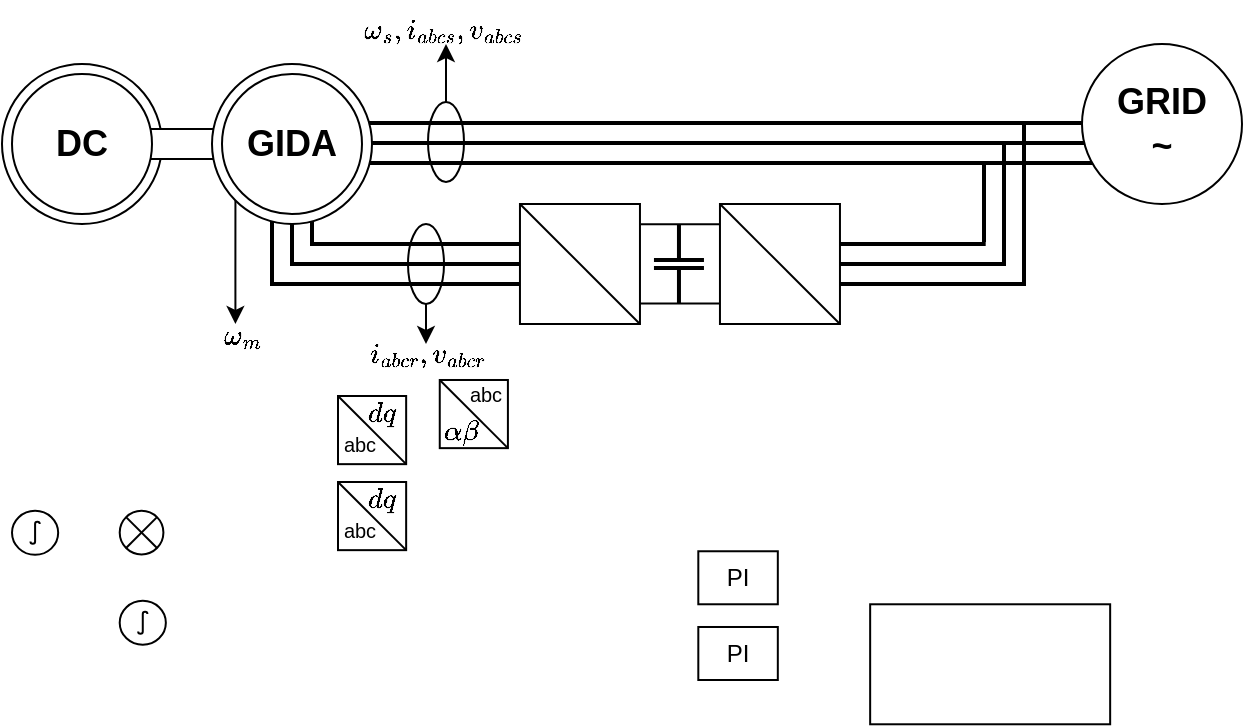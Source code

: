<mxfile version="24.3.1" type="github">
  <diagram name="Página-1" id="I1N_2LX5mgsxKJud5I9W">
    <mxGraphModel dx="839" dy="485" grid="1" gridSize="10" guides="1" tooltips="1" connect="1" arrows="1" fold="1" page="1" pageScale="1" pageWidth="827" pageHeight="1169" math="1" shadow="0">
      <root>
        <mxCell id="0" />
        <mxCell id="1" parent="0" />
        <mxCell id="xOHgtGZR5Rzq2IbuNZQh-37" value="" style="endArrow=none;html=1;rounded=0;strokeWidth=2;" edge="1" parent="1">
          <mxGeometry width="50" height="50" relative="1" as="geometry">
            <mxPoint x="521" y="130" as="sourcePoint" />
            <mxPoint x="521" y="169" as="targetPoint" />
          </mxGeometry>
        </mxCell>
        <mxCell id="xOHgtGZR5Rzq2IbuNZQh-38" value="" style="endArrow=none;html=1;rounded=0;strokeWidth=2;" edge="1" parent="1">
          <mxGeometry width="50" height="50" relative="1" as="geometry">
            <mxPoint x="531" y="120" as="sourcePoint" />
            <mxPoint x="531" y="181" as="targetPoint" />
          </mxGeometry>
        </mxCell>
        <mxCell id="xOHgtGZR5Rzq2IbuNZQh-39" value="" style="endArrow=none;html=1;rounded=0;strokeWidth=2;" edge="1" parent="1">
          <mxGeometry width="50" height="50" relative="1" as="geometry">
            <mxPoint x="541" y="110" as="sourcePoint" />
            <mxPoint x="541" y="190" as="targetPoint" />
          </mxGeometry>
        </mxCell>
        <mxCell id="xOHgtGZR5Rzq2IbuNZQh-43" value="" style="ellipse;whiteSpace=wrap;html=1;aspect=fixed;" vertex="1" parent="1">
          <mxGeometry x="30" y="80" width="80" height="80" as="geometry" />
        </mxCell>
        <mxCell id="xOHgtGZR5Rzq2IbuNZQh-44" value="" style="shape=process;whiteSpace=wrap;html=1;backgroundOutline=1;" vertex="1" parent="1">
          <mxGeometry x="100" y="112.5" width="40" height="15" as="geometry" />
        </mxCell>
        <mxCell id="xOHgtGZR5Rzq2IbuNZQh-45" value="DC" style="ellipse;whiteSpace=wrap;html=1;aspect=fixed;fontSize=18;fontStyle=1" vertex="1" parent="1">
          <mxGeometry x="35" y="85" width="70" height="70" as="geometry" />
        </mxCell>
        <mxCell id="xOHgtGZR5Rzq2IbuNZQh-9" value="" style="endArrow=none;html=1;rounded=0;strokeWidth=2;" edge="1" parent="1">
          <mxGeometry width="50" height="50" relative="1" as="geometry">
            <mxPoint x="185" y="120" as="sourcePoint" />
            <mxPoint x="185" y="170" as="targetPoint" />
          </mxGeometry>
        </mxCell>
        <mxCell id="xOHgtGZR5Rzq2IbuNZQh-10" value="" style="endArrow=none;html=1;rounded=0;strokeWidth=2;" edge="1" parent="1">
          <mxGeometry width="50" height="50" relative="1" as="geometry">
            <mxPoint x="175" y="120" as="sourcePoint" />
            <mxPoint x="175" y="180" as="targetPoint" />
          </mxGeometry>
        </mxCell>
        <mxCell id="xOHgtGZR5Rzq2IbuNZQh-11" value="" style="endArrow=none;html=1;rounded=0;strokeWidth=2;" edge="1" parent="1">
          <mxGeometry width="50" height="50" relative="1" as="geometry">
            <mxPoint x="165" y="120" as="sourcePoint" />
            <mxPoint x="165" y="190" as="targetPoint" />
          </mxGeometry>
        </mxCell>
        <mxCell id="xOHgtGZR5Rzq2IbuNZQh-112" value="" style="group" vertex="1" connectable="0" parent="1">
          <mxGeometry x="210" y="109.5" width="400" height="20" as="geometry" />
        </mxCell>
        <mxCell id="xOHgtGZR5Rzq2IbuNZQh-3" value="" style="endArrow=none;html=1;rounded=0;strokeWidth=2;" edge="1" parent="xOHgtGZR5Rzq2IbuNZQh-112">
          <mxGeometry width="50" height="50" relative="1" as="geometry">
            <mxPoint as="sourcePoint" />
            <mxPoint x="400" as="targetPoint" />
          </mxGeometry>
        </mxCell>
        <mxCell id="xOHgtGZR5Rzq2IbuNZQh-4" value="" style="endArrow=none;html=1;rounded=0;strokeWidth=2;" edge="1" parent="xOHgtGZR5Rzq2IbuNZQh-112">
          <mxGeometry width="50" height="50" relative="1" as="geometry">
            <mxPoint y="10" as="sourcePoint" />
            <mxPoint x="400" y="10" as="targetPoint" />
          </mxGeometry>
        </mxCell>
        <mxCell id="xOHgtGZR5Rzq2IbuNZQh-5" value="" style="endArrow=none;html=1;rounded=0;strokeWidth=2;" edge="1" parent="xOHgtGZR5Rzq2IbuNZQh-112">
          <mxGeometry width="50" height="50" relative="1" as="geometry">
            <mxPoint y="20" as="sourcePoint" />
            <mxPoint x="400" y="20" as="targetPoint" />
          </mxGeometry>
        </mxCell>
        <mxCell id="xOHgtGZR5Rzq2IbuNZQh-7" value="GRID&lt;div style=&quot;font-size: 18px;&quot;&gt;~&lt;/div&gt;" style="ellipse;whiteSpace=wrap;html=1;aspect=fixed;fontSize=18;fontStyle=1" vertex="1" parent="1">
          <mxGeometry x="570" y="70" width="80" height="80" as="geometry" />
        </mxCell>
        <mxCell id="xOHgtGZR5Rzq2IbuNZQh-40" value="" style="endArrow=none;html=1;rounded=0;strokeWidth=2;" edge="1" parent="1">
          <mxGeometry width="50" height="50" relative="1" as="geometry">
            <mxPoint x="521.843" y="170" as="sourcePoint" />
            <mxPoint x="412.831" y="170" as="targetPoint" />
          </mxGeometry>
        </mxCell>
        <mxCell id="xOHgtGZR5Rzq2IbuNZQh-41" value="" style="endArrow=none;html=1;rounded=0;strokeWidth=2;" edge="1" parent="1">
          <mxGeometry width="50" height="50" relative="1" as="geometry">
            <mxPoint x="531" y="180" as="sourcePoint" />
            <mxPoint x="395" y="180" as="targetPoint" />
          </mxGeometry>
        </mxCell>
        <mxCell id="xOHgtGZR5Rzq2IbuNZQh-42" value="" style="endArrow=none;html=1;rounded=0;strokeWidth=2;" edge="1" parent="1">
          <mxGeometry width="50" height="50" relative="1" as="geometry">
            <mxPoint x="542" y="190" as="sourcePoint" />
            <mxPoint x="410" y="190" as="targetPoint" />
          </mxGeometry>
        </mxCell>
        <mxCell id="xOHgtGZR5Rzq2IbuNZQh-113" value="" style="group" vertex="1" connectable="0" parent="1">
          <mxGeometry x="164" y="170" width="156" height="30" as="geometry" />
        </mxCell>
        <mxCell id="xOHgtGZR5Rzq2IbuNZQh-13" value="" style="endArrow=none;html=1;rounded=0;strokeWidth=2;" edge="1" parent="xOHgtGZR5Rzq2IbuNZQh-113">
          <mxGeometry width="50" height="50" relative="1" as="geometry">
            <mxPoint x="20" as="sourcePoint" />
            <mxPoint x="156" as="targetPoint" />
          </mxGeometry>
        </mxCell>
        <mxCell id="xOHgtGZR5Rzq2IbuNZQh-14" value="" style="endArrow=none;html=1;rounded=0;strokeWidth=2;" edge="1" parent="xOHgtGZR5Rzq2IbuNZQh-113">
          <mxGeometry width="50" height="50" relative="1" as="geometry">
            <mxPoint x="10" y="10" as="sourcePoint" />
            <mxPoint x="156" y="10" as="targetPoint" />
          </mxGeometry>
        </mxCell>
        <mxCell id="xOHgtGZR5Rzq2IbuNZQh-15" value="" style="endArrow=none;html=1;rounded=0;strokeWidth=2;" edge="1" parent="xOHgtGZR5Rzq2IbuNZQh-113">
          <mxGeometry width="50" height="50" relative="1" as="geometry">
            <mxPoint y="20" as="sourcePoint" />
            <mxPoint x="156" y="20" as="targetPoint" />
          </mxGeometry>
        </mxCell>
        <mxCell id="xOHgtGZR5Rzq2IbuNZQh-143" style="edgeStyle=orthogonalEdgeStyle;rounded=0;orthogonalLoop=1;jettySize=auto;html=1;exitX=0.5;exitY=1;exitDx=0;exitDy=0;" edge="1" parent="xOHgtGZR5Rzq2IbuNZQh-113" source="xOHgtGZR5Rzq2IbuNZQh-138">
          <mxGeometry relative="1" as="geometry">
            <mxPoint x="78" y="50" as="targetPoint" />
          </mxGeometry>
        </mxCell>
        <mxCell id="xOHgtGZR5Rzq2IbuNZQh-138" value="" style="ellipse;whiteSpace=wrap;html=1;fillColor=none;" vertex="1" parent="xOHgtGZR5Rzq2IbuNZQh-113">
          <mxGeometry x="69" y="-10" width="18" height="40" as="geometry" />
        </mxCell>
        <mxCell id="xOHgtGZR5Rzq2IbuNZQh-87" value="" style="group" vertex="1" connectable="0" parent="1">
          <mxGeometry x="288.98" y="150" width="160" height="60" as="geometry" />
        </mxCell>
        <mxCell id="xOHgtGZR5Rzq2IbuNZQh-24" value="" style="whiteSpace=wrap;html=1;aspect=fixed;" vertex="1" parent="xOHgtGZR5Rzq2IbuNZQh-87">
          <mxGeometry width="60" height="60" as="geometry" />
        </mxCell>
        <mxCell id="xOHgtGZR5Rzq2IbuNZQh-27" value="" style="endArrow=none;html=1;rounded=0;entryX=0;entryY=0;entryDx=0;entryDy=0;exitX=1;exitY=1;exitDx=0;exitDy=0;" edge="1" parent="xOHgtGZR5Rzq2IbuNZQh-87" source="xOHgtGZR5Rzq2IbuNZQh-24" target="xOHgtGZR5Rzq2IbuNZQh-24">
          <mxGeometry width="50" height="50" relative="1" as="geometry">
            <mxPoint x="20" y="20" as="sourcePoint" />
            <mxPoint x="70" y="-30" as="targetPoint" />
          </mxGeometry>
        </mxCell>
        <mxCell id="xOHgtGZR5Rzq2IbuNZQh-29" value="" style="endArrow=none;html=1;rounded=0;entryX=-0.002;entryY=0.169;entryDx=0;entryDy=0;entryPerimeter=0;exitX=1.007;exitY=0.169;exitDx=0;exitDy=0;exitPerimeter=0;" edge="1" parent="xOHgtGZR5Rzq2IbuNZQh-87" source="xOHgtGZR5Rzq2IbuNZQh-24" target="xOHgtGZR5Rzq2IbuNZQh-26">
          <mxGeometry width="50" height="50" relative="1" as="geometry">
            <mxPoint x="20" y="80" as="sourcePoint" />
            <mxPoint x="70" y="30" as="targetPoint" />
          </mxGeometry>
        </mxCell>
        <mxCell id="xOHgtGZR5Rzq2IbuNZQh-30" value="" style="endArrow=none;html=1;rounded=0;entryX=-0.002;entryY=0.169;entryDx=0;entryDy=0;entryPerimeter=0;exitX=1.007;exitY=0.169;exitDx=0;exitDy=0;exitPerimeter=0;" edge="1" parent="xOHgtGZR5Rzq2IbuNZQh-87">
          <mxGeometry width="50" height="50" relative="1" as="geometry">
            <mxPoint x="60" y="49.71" as="sourcePoint" />
            <mxPoint x="100" y="49.71" as="targetPoint" />
          </mxGeometry>
        </mxCell>
        <mxCell id="xOHgtGZR5Rzq2IbuNZQh-34" value="" style="pointerEvents=1;verticalLabelPosition=bottom;shadow=0;dashed=0;align=center;html=1;verticalAlign=top;shape=mxgraph.electrical.capacitors.capacitor_1;strokeWidth=2;rotation=90;" vertex="1" parent="xOHgtGZR5Rzq2IbuNZQh-87">
          <mxGeometry x="59.5" y="17.5" width="40" height="25" as="geometry" />
        </mxCell>
        <mxCell id="xOHgtGZR5Rzq2IbuNZQh-26" value="" style="whiteSpace=wrap;html=1;aspect=fixed;" vertex="1" parent="xOHgtGZR5Rzq2IbuNZQh-87">
          <mxGeometry x="100" width="60" height="60" as="geometry" />
        </mxCell>
        <mxCell id="xOHgtGZR5Rzq2IbuNZQh-28" value="" style="endArrow=none;html=1;rounded=0;entryX=0;entryY=0;entryDx=0;entryDy=0;exitX=1;exitY=1;exitDx=0;exitDy=0;" edge="1" parent="xOHgtGZR5Rzq2IbuNZQh-87">
          <mxGeometry width="50" height="50" relative="1" as="geometry">
            <mxPoint x="160" y="60" as="sourcePoint" />
            <mxPoint x="100" as="targetPoint" />
          </mxGeometry>
        </mxCell>
        <mxCell id="xOHgtGZR5Rzq2IbuNZQh-55" value="" style="group" vertex="1" connectable="0" parent="1">
          <mxGeometry x="135" y="80" width="80" height="80" as="geometry" />
        </mxCell>
        <mxCell id="xOHgtGZR5Rzq2IbuNZQh-144" style="edgeStyle=orthogonalEdgeStyle;rounded=0;orthogonalLoop=1;jettySize=auto;html=1;exitX=0;exitY=1;exitDx=0;exitDy=0;" edge="1" parent="xOHgtGZR5Rzq2IbuNZQh-55" source="xOHgtGZR5Rzq2IbuNZQh-2">
          <mxGeometry relative="1" as="geometry">
            <mxPoint x="11.714" y="130" as="targetPoint" />
          </mxGeometry>
        </mxCell>
        <mxCell id="xOHgtGZR5Rzq2IbuNZQh-2" value="" style="ellipse;whiteSpace=wrap;html=1;aspect=fixed;" vertex="1" parent="xOHgtGZR5Rzq2IbuNZQh-55">
          <mxGeometry width="80" height="80" as="geometry" />
        </mxCell>
        <mxCell id="xOHgtGZR5Rzq2IbuNZQh-46" value="GIDA" style="ellipse;whiteSpace=wrap;html=1;aspect=fixed;fontSize=18;fontStyle=1" vertex="1" parent="xOHgtGZR5Rzq2IbuNZQh-55">
          <mxGeometry x="5" y="5" width="70" height="70" as="geometry" />
        </mxCell>
        <mxCell id="xOHgtGZR5Rzq2IbuNZQh-89" style="edgeStyle=orthogonalEdgeStyle;rounded=0;orthogonalLoop=1;jettySize=auto;html=1;" edge="1" parent="1" target="xOHgtGZR5Rzq2IbuNZQh-94">
          <mxGeometry relative="1" as="geometry" />
        </mxCell>
        <mxCell id="xOHgtGZR5Rzq2IbuNZQh-90" style="edgeStyle=orthogonalEdgeStyle;rounded=0;orthogonalLoop=1;jettySize=auto;html=1;exitX=1;exitY=1;exitDx=0;exitDy=0;entryX=0;entryY=0.5;entryDx=0;entryDy=0;" edge="1" parent="1" target="xOHgtGZR5Rzq2IbuNZQh-108">
          <mxGeometry relative="1" as="geometry">
            <mxPoint x="290" y="318" as="targetPoint" />
          </mxGeometry>
        </mxCell>
        <mxCell id="xOHgtGZR5Rzq2IbuNZQh-91" style="edgeStyle=orthogonalEdgeStyle;rounded=0;orthogonalLoop=1;jettySize=auto;html=1;exitX=0.5;exitY=1;exitDx=0;exitDy=0;entryX=0.537;entryY=-0.119;entryDx=0;entryDy=0;entryPerimeter=0;" edge="1" parent="1" target="xOHgtGZR5Rzq2IbuNZQh-108">
          <mxGeometry relative="1" as="geometry" />
        </mxCell>
        <mxCell id="xOHgtGZR5Rzq2IbuNZQh-97" value="PI" style="rounded=0;whiteSpace=wrap;html=1;" vertex="1" parent="1">
          <mxGeometry x="378.155" y="361.495" width="39.757" height="26.505" as="geometry" />
        </mxCell>
        <mxCell id="xOHgtGZR5Rzq2IbuNZQh-99" value="PI" style="rounded=0;whiteSpace=wrap;html=1;" vertex="1" parent="1">
          <mxGeometry x="378.155" y="323.631" width="39.757" height="26.505" as="geometry" />
        </mxCell>
        <mxCell id="xOHgtGZR5Rzq2IbuNZQh-135" value="" style="rounded=0;whiteSpace=wrap;html=1;" vertex="1" parent="1">
          <mxGeometry x="464.08" y="350.14" width="120" height="60" as="geometry" />
        </mxCell>
        <mxCell id="xOHgtGZR5Rzq2IbuNZQh-142" style="edgeStyle=orthogonalEdgeStyle;rounded=0;orthogonalLoop=1;jettySize=auto;html=1;exitX=0.5;exitY=0;exitDx=0;exitDy=0;" edge="1" parent="1" source="xOHgtGZR5Rzq2IbuNZQh-139">
          <mxGeometry relative="1" as="geometry">
            <mxPoint x="252" y="70" as="targetPoint" />
          </mxGeometry>
        </mxCell>
        <mxCell id="xOHgtGZR5Rzq2IbuNZQh-139" value="" style="ellipse;whiteSpace=wrap;html=1;fillColor=none;" vertex="1" parent="1">
          <mxGeometry x="243" y="99" width="18" height="40" as="geometry" />
        </mxCell>
        <mxCell id="xOHgtGZR5Rzq2IbuNZQh-147" value="\(\omega_s, i_{abcs}, v_{abcs}\)" style="text;html=1;align=center;verticalAlign=middle;resizable=0;points=[];autosize=1;strokeColor=none;fillColor=none;" vertex="1" parent="1">
          <mxGeometry x="155" y="48" width="190" height="30" as="geometry" />
        </mxCell>
        <mxCell id="xOHgtGZR5Rzq2IbuNZQh-148" value="\(&amp;nbsp;i_{abcr}, v_{abcr}\)" style="text;html=1;align=center;verticalAlign=middle;resizable=0;points=[];autosize=1;strokeColor=none;fillColor=none;" vertex="1" parent="1">
          <mxGeometry x="177" y="210" width="130" height="30" as="geometry" />
        </mxCell>
        <mxCell id="xOHgtGZR5Rzq2IbuNZQh-149" value="\(\omega_m\)" style="text;html=1;align=center;verticalAlign=middle;resizable=0;points=[];autosize=1;strokeColor=none;fillColor=none;" vertex="1" parent="1">
          <mxGeometry x="105" y="201" width="90" height="30" as="geometry" />
        </mxCell>
        <mxCell id="xOHgtGZR5Rzq2IbuNZQh-150" value="" style="verticalLabelPosition=bottom;shadow=0;dashed=0;align=center;html=1;verticalAlign=top;shape=mxgraph.electrical.abstract.integrator;" vertex="1" parent="1">
          <mxGeometry x="35.005" y="303.383" width="23.077" height="22.02" as="geometry" />
        </mxCell>
        <mxCell id="xOHgtGZR5Rzq2IbuNZQh-154" value="" style="verticalLabelPosition=bottom;shadow=0;dashed=0;align=center;html=1;verticalAlign=top;shape=mxgraph.electrical.abstract.integrator;" vertex="1" parent="1">
          <mxGeometry x="88.851" y="348.363" width="23.077" height="22.02" as="geometry" />
        </mxCell>
        <mxCell id="xOHgtGZR5Rzq2IbuNZQh-108" value="" style="ellipse;whiteSpace=wrap;html=1;aspect=fixed;" vertex="1" parent="1">
          <mxGeometry x="88.851" y="303.38" width="21.855" height="21.855" as="geometry" />
        </mxCell>
        <mxCell id="xOHgtGZR5Rzq2IbuNZQh-109" value="" style="endArrow=none;html=1;rounded=0;entryX=0;entryY=0;entryDx=0;entryDy=0;exitX=1;exitY=1;exitDx=0;exitDy=0;" edge="1" parent="1" source="xOHgtGZR5Rzq2IbuNZQh-108" target="xOHgtGZR5Rzq2IbuNZQh-108">
          <mxGeometry width="50" height="50" relative="1" as="geometry">
            <mxPoint x="103.077" y="298.691" as="sourcePoint" />
            <mxPoint x="143.462" y="259.054" as="targetPoint" />
          </mxGeometry>
        </mxCell>
        <mxCell id="xOHgtGZR5Rzq2IbuNZQh-110" value="" style="endArrow=none;html=1;rounded=0;entryX=1;entryY=0;entryDx=0;entryDy=0;exitX=0;exitY=1;exitDx=0;exitDy=0;" edge="1" parent="1" source="xOHgtGZR5Rzq2IbuNZQh-108" target="xOHgtGZR5Rzq2IbuNZQh-108">
          <mxGeometry width="50" height="50" relative="1" as="geometry">
            <mxPoint x="97.307" y="328.419" as="sourcePoint" />
            <mxPoint x="155.001" y="273.368" as="targetPoint" />
          </mxGeometry>
        </mxCell>
        <mxCell id="xOHgtGZR5Rzq2IbuNZQh-182" value="" style="group" vertex="1" connectable="0" parent="1">
          <mxGeometry x="195" y="240" width="50" height="40.077" as="geometry" />
        </mxCell>
        <mxCell id="xOHgtGZR5Rzq2IbuNZQh-136" value="" style="group" vertex="1" connectable="0" parent="xOHgtGZR5Rzq2IbuNZQh-182">
          <mxGeometry x="3" y="6.0" width="34.077" height="34.077" as="geometry" />
        </mxCell>
        <mxCell id="xOHgtGZR5Rzq2IbuNZQh-94" value="" style="whiteSpace=wrap;html=1;aspect=fixed;" vertex="1" parent="xOHgtGZR5Rzq2IbuNZQh-136">
          <mxGeometry width="34.077" height="34.077" as="geometry" />
        </mxCell>
        <mxCell id="xOHgtGZR5Rzq2IbuNZQh-95" value="" style="endArrow=none;html=1;rounded=0;entryX=0;entryY=0;entryDx=0;entryDy=0;exitX=1;exitY=1;exitDx=0;exitDy=0;" edge="1" parent="xOHgtGZR5Rzq2IbuNZQh-136" source="xOHgtGZR5Rzq2IbuNZQh-94" target="xOHgtGZR5Rzq2IbuNZQh-94">
          <mxGeometry width="50" height="50" relative="1" as="geometry">
            <mxPoint x="11.359" y="11.359" as="sourcePoint" />
            <mxPoint x="39.757" y="-17.039" as="targetPoint" />
          </mxGeometry>
        </mxCell>
        <mxCell id="xOHgtGZR5Rzq2IbuNZQh-174" value="abc" style="text;html=1;align=center;verticalAlign=middle;whiteSpace=wrap;rounded=0;fontSize=10;" vertex="1" parent="xOHgtGZR5Rzq2IbuNZQh-136">
          <mxGeometry x="0.002" y="21.997" width="21.88" height="4.08" as="geometry" />
        </mxCell>
        <mxCell id="xOHgtGZR5Rzq2IbuNZQh-177" value="\(dq\)" style="text;html=1;align=center;verticalAlign=middle;resizable=0;points=[];autosize=1;strokeColor=none;fillColor=none;" vertex="1" parent="xOHgtGZR5Rzq2IbuNZQh-182">
          <mxGeometry width="50" height="30" as="geometry" />
        </mxCell>
        <mxCell id="xOHgtGZR5Rzq2IbuNZQh-183" value="" style="group" vertex="1" connectable="0" parent="1">
          <mxGeometry x="248.882" y="237.997" width="58.118" height="44.083" as="geometry" />
        </mxCell>
        <mxCell id="xOHgtGZR5Rzq2IbuNZQh-102" value="" style="group;direction=south;" vertex="1" connectable="0" parent="xOHgtGZR5Rzq2IbuNZQh-183">
          <mxGeometry width="58.118" height="44.083" as="geometry" />
        </mxCell>
        <mxCell id="xOHgtGZR5Rzq2IbuNZQh-104" value="" style="whiteSpace=wrap;html=1;aspect=fixed;" vertex="1" parent="xOHgtGZR5Rzq2IbuNZQh-102">
          <mxGeometry width="34.077" height="34.077" as="geometry" />
        </mxCell>
        <mxCell id="xOHgtGZR5Rzq2IbuNZQh-105" value="" style="endArrow=none;html=1;rounded=0;entryX=0;entryY=0;entryDx=0;entryDy=0;exitX=1;exitY=1;exitDx=0;exitDy=0;" edge="1" parent="xOHgtGZR5Rzq2IbuNZQh-102" source="xOHgtGZR5Rzq2IbuNZQh-104" target="xOHgtGZR5Rzq2IbuNZQh-104">
          <mxGeometry width="50" height="50" relative="1" as="geometry">
            <mxPoint x="11.359" y="11.359" as="sourcePoint" />
            <mxPoint x="39.757" y="-17.039" as="targetPoint" />
          </mxGeometry>
        </mxCell>
        <mxCell id="xOHgtGZR5Rzq2IbuNZQh-172" value="abc" style="text;html=1;align=center;verticalAlign=middle;whiteSpace=wrap;rounded=0;fontSize=10;" vertex="1" parent="xOHgtGZR5Rzq2IbuNZQh-102">
          <mxGeometry x="12.1" y="5" width="21.88" height="4.08" as="geometry" />
        </mxCell>
        <mxCell id="xOHgtGZR5Rzq2IbuNZQh-173" value="\(\alpha \beta\)" style="text;html=1;align=center;verticalAlign=middle;resizable=0;points=[];autosize=1;strokeColor=none;fillColor=none;" vertex="1" parent="xOHgtGZR5Rzq2IbuNZQh-102">
          <mxGeometry x="-39.882" y="11.083" width="100" height="30" as="geometry" />
        </mxCell>
        <mxCell id="xOHgtGZR5Rzq2IbuNZQh-184" value="" style="group" vertex="1" connectable="0" parent="1">
          <mxGeometry x="195" y="283" width="50" height="40.077" as="geometry" />
        </mxCell>
        <mxCell id="xOHgtGZR5Rzq2IbuNZQh-185" value="" style="group" vertex="1" connectable="0" parent="xOHgtGZR5Rzq2IbuNZQh-184">
          <mxGeometry x="3" y="6.0" width="34.077" height="34.077" as="geometry" />
        </mxCell>
        <mxCell id="xOHgtGZR5Rzq2IbuNZQh-186" value="" style="whiteSpace=wrap;html=1;aspect=fixed;" vertex="1" parent="xOHgtGZR5Rzq2IbuNZQh-185">
          <mxGeometry width="34.077" height="34.077" as="geometry" />
        </mxCell>
        <mxCell id="xOHgtGZR5Rzq2IbuNZQh-187" value="" style="endArrow=none;html=1;rounded=0;entryX=0;entryY=0;entryDx=0;entryDy=0;exitX=1;exitY=1;exitDx=0;exitDy=0;" edge="1" parent="xOHgtGZR5Rzq2IbuNZQh-185" source="xOHgtGZR5Rzq2IbuNZQh-186" target="xOHgtGZR5Rzq2IbuNZQh-186">
          <mxGeometry width="50" height="50" relative="1" as="geometry">
            <mxPoint x="11.359" y="11.359" as="sourcePoint" />
            <mxPoint x="39.757" y="-17.039" as="targetPoint" />
          </mxGeometry>
        </mxCell>
        <mxCell id="xOHgtGZR5Rzq2IbuNZQh-188" value="abc" style="text;html=1;align=center;verticalAlign=middle;whiteSpace=wrap;rounded=0;fontSize=10;" vertex="1" parent="xOHgtGZR5Rzq2IbuNZQh-185">
          <mxGeometry x="0.002" y="21.997" width="21.88" height="4.08" as="geometry" />
        </mxCell>
        <mxCell id="xOHgtGZR5Rzq2IbuNZQh-189" value="\(dq\)" style="text;html=1;align=center;verticalAlign=middle;resizable=0;points=[];autosize=1;strokeColor=none;fillColor=none;" vertex="1" parent="xOHgtGZR5Rzq2IbuNZQh-184">
          <mxGeometry width="50" height="30" as="geometry" />
        </mxCell>
      </root>
    </mxGraphModel>
  </diagram>
</mxfile>
